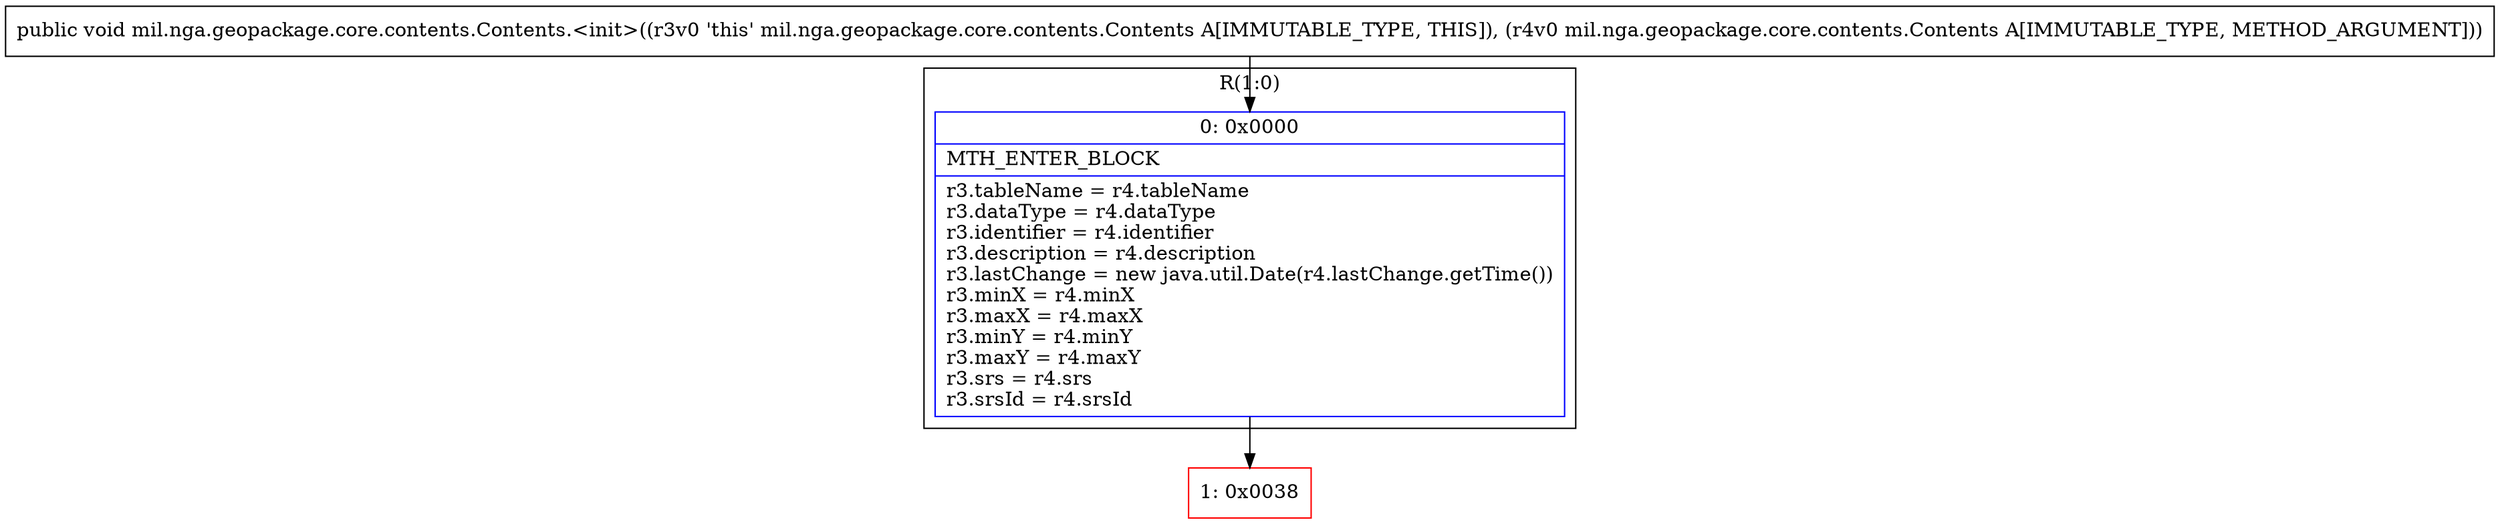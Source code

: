 digraph "CFG formil.nga.geopackage.core.contents.Contents.\<init\>(Lmil\/nga\/geopackage\/core\/contents\/Contents;)V" {
subgraph cluster_Region_2021335673 {
label = "R(1:0)";
node [shape=record,color=blue];
Node_0 [shape=record,label="{0\:\ 0x0000|MTH_ENTER_BLOCK\l|r3.tableName = r4.tableName\lr3.dataType = r4.dataType\lr3.identifier = r4.identifier\lr3.description = r4.description\lr3.lastChange = new java.util.Date(r4.lastChange.getTime())\lr3.minX = r4.minX\lr3.maxX = r4.maxX\lr3.minY = r4.minY\lr3.maxY = r4.maxY\lr3.srs = r4.srs\lr3.srsId = r4.srsId\l}"];
}
Node_1 [shape=record,color=red,label="{1\:\ 0x0038}"];
MethodNode[shape=record,label="{public void mil.nga.geopackage.core.contents.Contents.\<init\>((r3v0 'this' mil.nga.geopackage.core.contents.Contents A[IMMUTABLE_TYPE, THIS]), (r4v0 mil.nga.geopackage.core.contents.Contents A[IMMUTABLE_TYPE, METHOD_ARGUMENT])) }"];
MethodNode -> Node_0;
Node_0 -> Node_1;
}

